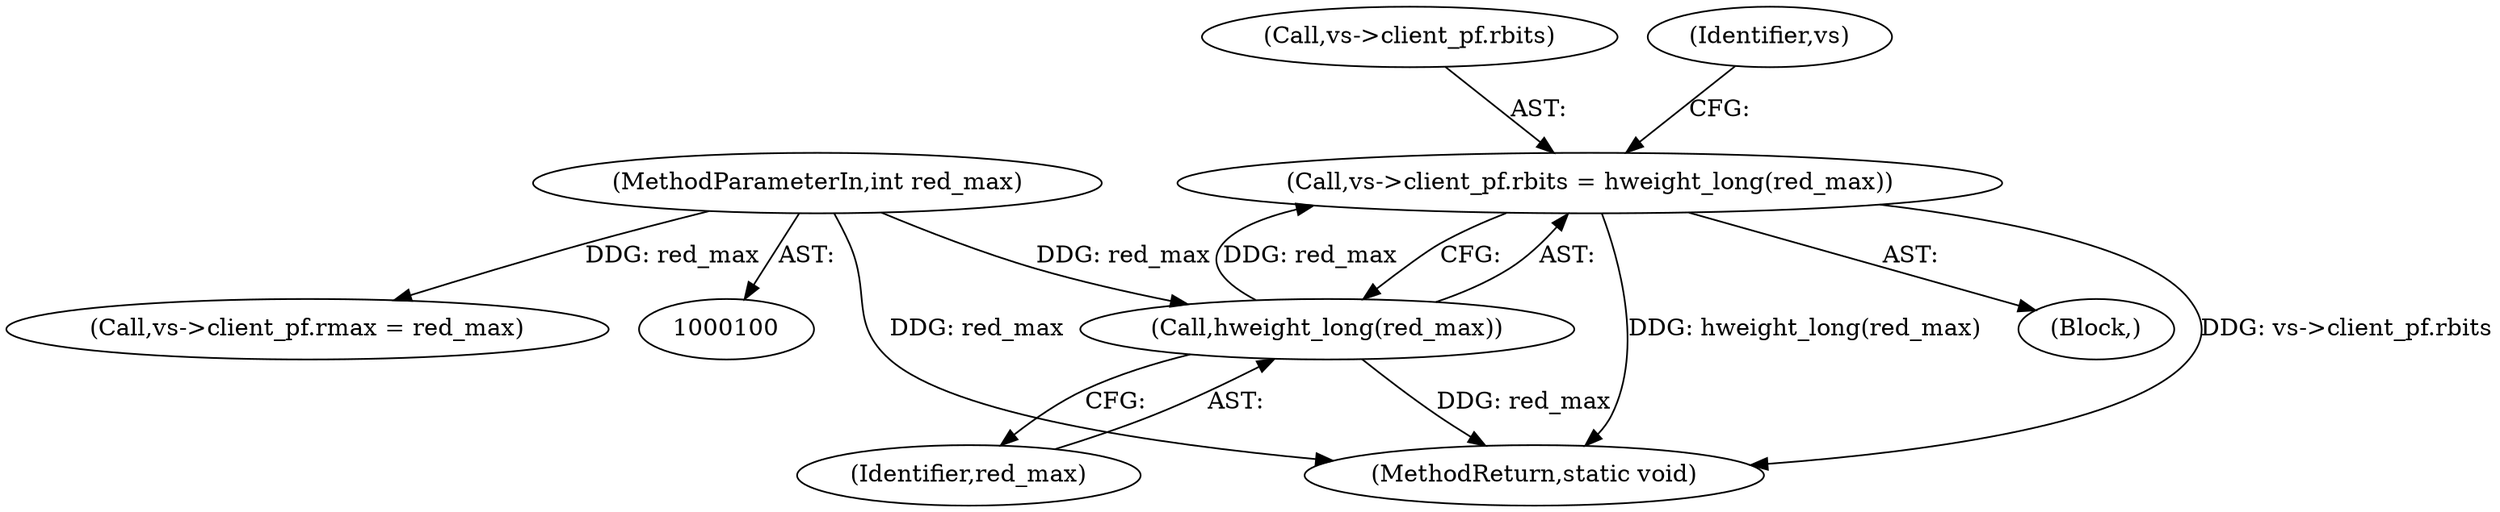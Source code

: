 digraph "0_qemu_e6908bfe8e07f2b452e78e677da1b45b1c0f6829@pointer" {
"1000138" [label="(Call,vs->client_pf.rbits = hweight_long(red_max))"];
"1000144" [label="(Call,hweight_long(red_max))"];
"1000106" [label="(MethodParameterIn,int red_max)"];
"1000131" [label="(Call,vs->client_pf.rmax = red_max)"];
"1000145" [label="(Identifier,red_max)"];
"1000139" [label="(Call,vs->client_pf.rbits)"];
"1000112" [label="(Block,)"];
"1000149" [label="(Identifier,vs)"];
"1000138" [label="(Call,vs->client_pf.rbits = hweight_long(red_max))"];
"1000185" [label="(MethodReturn,static void)"];
"1000144" [label="(Call,hweight_long(red_max))"];
"1000106" [label="(MethodParameterIn,int red_max)"];
"1000138" -> "1000112"  [label="AST: "];
"1000138" -> "1000144"  [label="CFG: "];
"1000139" -> "1000138"  [label="AST: "];
"1000144" -> "1000138"  [label="AST: "];
"1000149" -> "1000138"  [label="CFG: "];
"1000138" -> "1000185"  [label="DDG: vs->client_pf.rbits"];
"1000138" -> "1000185"  [label="DDG: hweight_long(red_max)"];
"1000144" -> "1000138"  [label="DDG: red_max"];
"1000144" -> "1000145"  [label="CFG: "];
"1000145" -> "1000144"  [label="AST: "];
"1000144" -> "1000185"  [label="DDG: red_max"];
"1000106" -> "1000144"  [label="DDG: red_max"];
"1000106" -> "1000100"  [label="AST: "];
"1000106" -> "1000185"  [label="DDG: red_max"];
"1000106" -> "1000131"  [label="DDG: red_max"];
}
